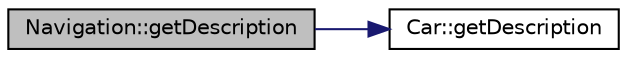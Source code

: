 digraph "Navigation::getDescription"
{
  edge [fontname="Helvetica",fontsize="10",labelfontname="Helvetica",labelfontsize="10"];
  node [fontname="Helvetica",fontsize="10",shape=record];
  rankdir="LR";
  Node1 [label="Navigation::getDescription",height=0.2,width=0.4,color="black", fillcolor="grey75", style="filled", fontcolor="black"];
  Node1 -> Node2 [color="midnightblue",fontsize="10",style="solid",fontname="Helvetica"];
  Node2 [label="Car::getDescription",height=0.2,width=0.4,color="black", fillcolor="white", style="filled",URL="$classCar.html#a0d2f99b108e72e2a44360b38f16bbb46"];
}
